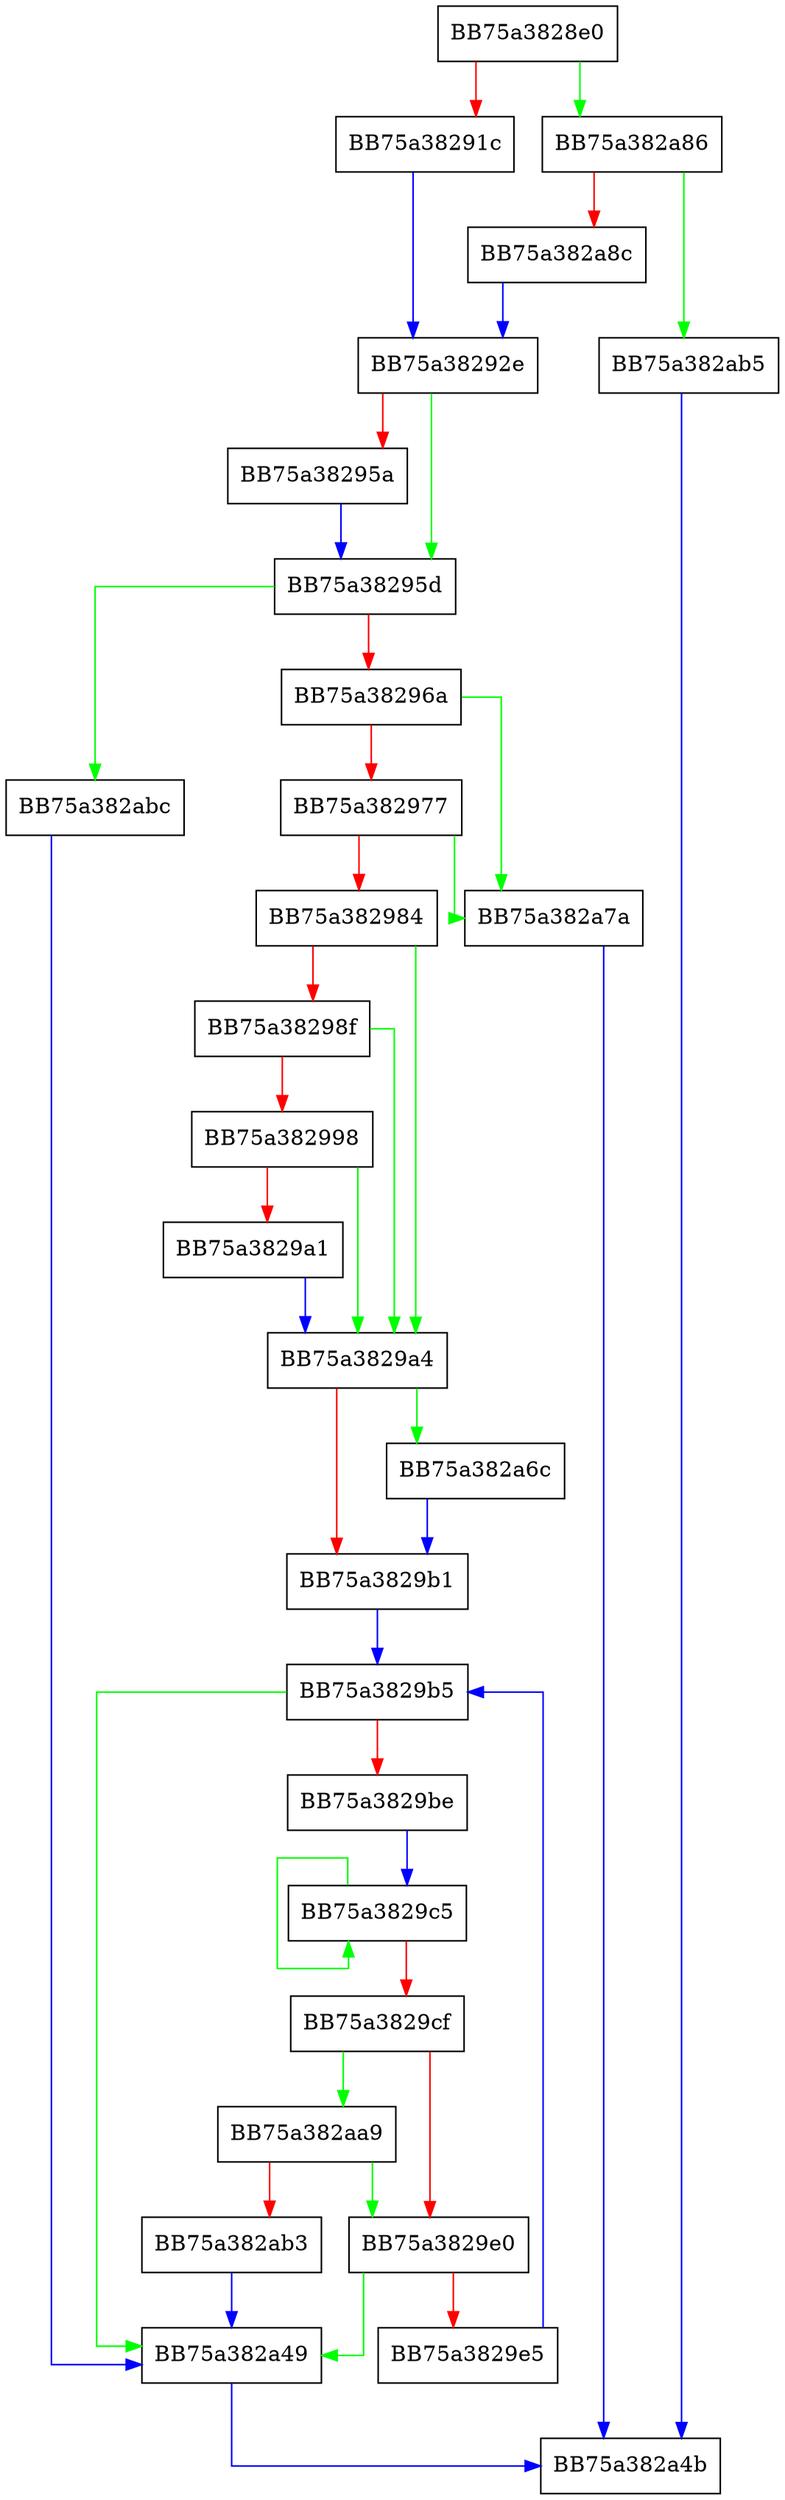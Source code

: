 digraph HandleMultiStringRegistryNotification {
  node [shape="box"];
  graph [splines=ortho];
  BB75a3828e0 -> BB75a382a86 [color="green"];
  BB75a3828e0 -> BB75a38291c [color="red"];
  BB75a38291c -> BB75a38292e [color="blue"];
  BB75a38292e -> BB75a38295d [color="green"];
  BB75a38292e -> BB75a38295a [color="red"];
  BB75a38295a -> BB75a38295d [color="blue"];
  BB75a38295d -> BB75a382abc [color="green"];
  BB75a38295d -> BB75a38296a [color="red"];
  BB75a38296a -> BB75a382a7a [color="green"];
  BB75a38296a -> BB75a382977 [color="red"];
  BB75a382977 -> BB75a382a7a [color="green"];
  BB75a382977 -> BB75a382984 [color="red"];
  BB75a382984 -> BB75a3829a4 [color="green"];
  BB75a382984 -> BB75a38298f [color="red"];
  BB75a38298f -> BB75a3829a4 [color="green"];
  BB75a38298f -> BB75a382998 [color="red"];
  BB75a382998 -> BB75a3829a4 [color="green"];
  BB75a382998 -> BB75a3829a1 [color="red"];
  BB75a3829a1 -> BB75a3829a4 [color="blue"];
  BB75a3829a4 -> BB75a382a6c [color="green"];
  BB75a3829a4 -> BB75a3829b1 [color="red"];
  BB75a3829b1 -> BB75a3829b5 [color="blue"];
  BB75a3829b5 -> BB75a382a49 [color="green"];
  BB75a3829b5 -> BB75a3829be [color="red"];
  BB75a3829be -> BB75a3829c5 [color="blue"];
  BB75a3829c5 -> BB75a3829c5 [color="green"];
  BB75a3829c5 -> BB75a3829cf [color="red"];
  BB75a3829cf -> BB75a382aa9 [color="green"];
  BB75a3829cf -> BB75a3829e0 [color="red"];
  BB75a3829e0 -> BB75a382a49 [color="green"];
  BB75a3829e0 -> BB75a3829e5 [color="red"];
  BB75a3829e5 -> BB75a3829b5 [color="blue"];
  BB75a382a49 -> BB75a382a4b [color="blue"];
  BB75a382a6c -> BB75a3829b1 [color="blue"];
  BB75a382a7a -> BB75a382a4b [color="blue"];
  BB75a382a86 -> BB75a382ab5 [color="green"];
  BB75a382a86 -> BB75a382a8c [color="red"];
  BB75a382a8c -> BB75a38292e [color="blue"];
  BB75a382aa9 -> BB75a3829e0 [color="green"];
  BB75a382aa9 -> BB75a382ab3 [color="red"];
  BB75a382ab3 -> BB75a382a49 [color="blue"];
  BB75a382ab5 -> BB75a382a4b [color="blue"];
  BB75a382abc -> BB75a382a49 [color="blue"];
}